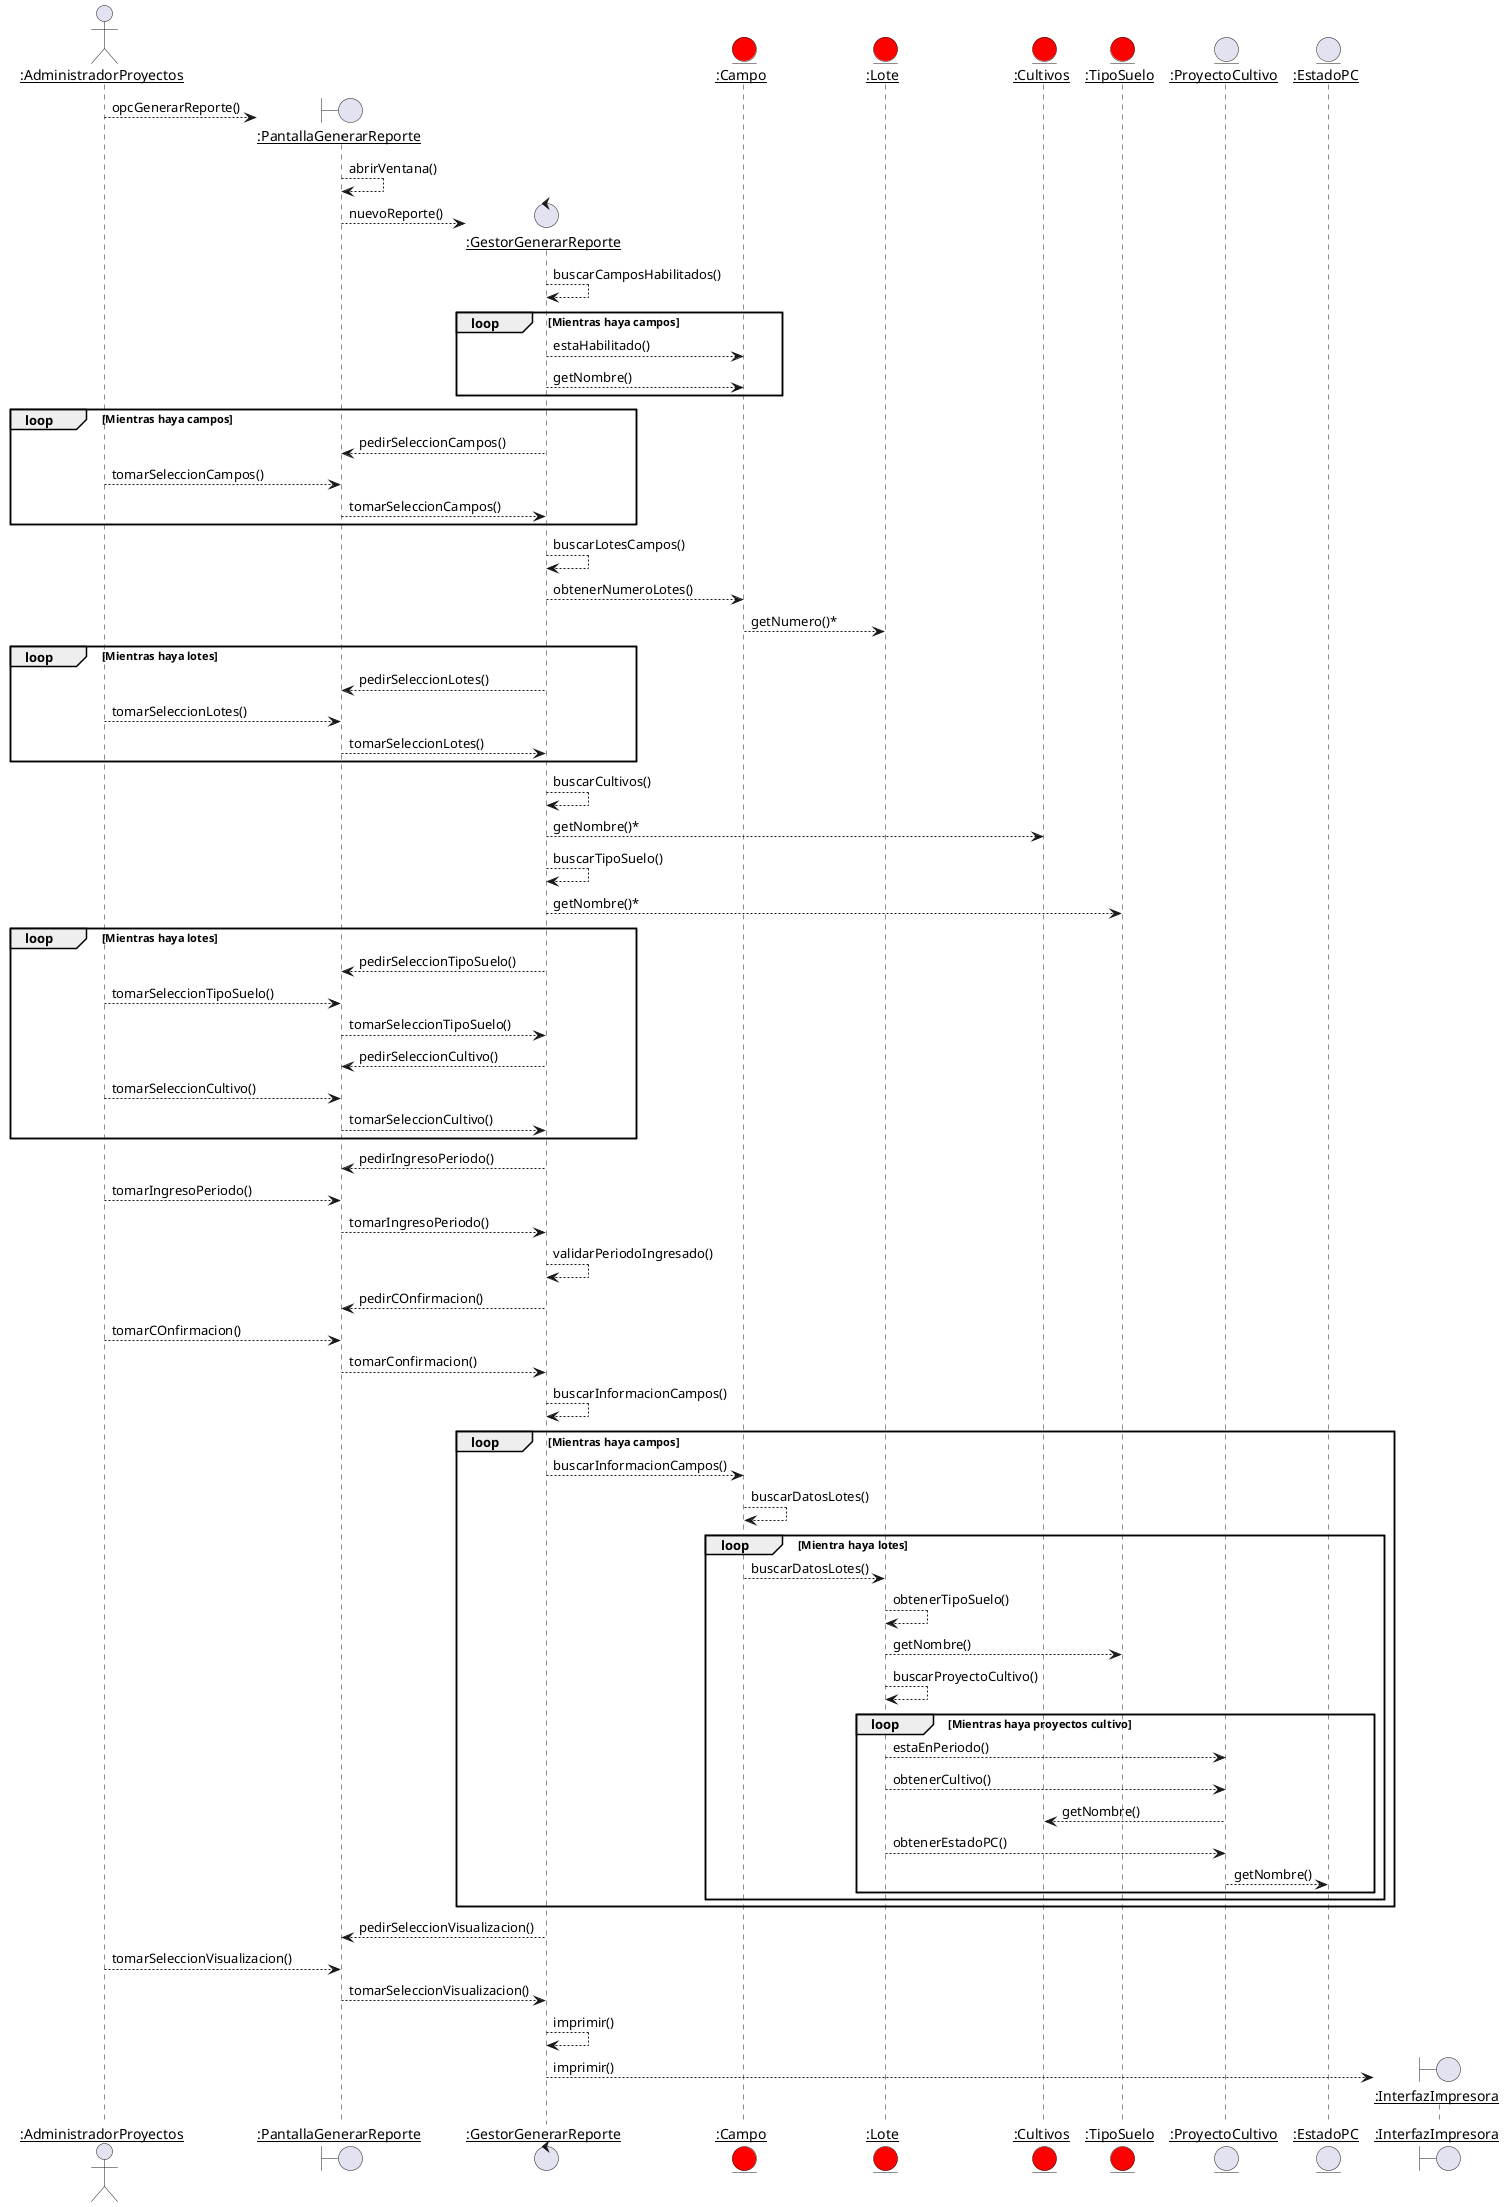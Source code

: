 @startuml secuencia 

actor "__:AdministradorProyectos__" as AP 

create boundary "__:PantallaGenerarReporte__" as PGR 

AP --> PGR : opcGenerarReporte()
PGR --> PGR : abrirVentana()

create control "__:GestorGenerarReporte__" as GGR 

PGR --> GGR : nuevoReporte()

GGR --> GGR : buscarCamposHabilitados()
entity "__:Campo__" as C #red
group loop [Mientras haya campos]
    GGR --> C : estaHabilitado()
    GGR --> C : getNombre()
end
group loop [Mientras haya campos]
    GGR --> PGR : pedirSeleccionCampos()
    AP --> PGR : tomarSeleccionCampos()
    PGR --> GGR : tomarSeleccionCampos()
end
entity "__:Lote__" as L #red
GGR --> GGR : buscarLotesCampos()
GGR --> C : obtenerNumeroLotes()
C --> L : getNumero()*
group loop [Mientras haya lotes]
    GGR --> PGR : pedirSeleccionLotes()
    AP --> PGR : tomarSeleccionLotes()
    PGR --> GGR : tomarSeleccionLotes()
end

entity "__:Cultivos__" as Cultivo #red
entity "__:TipoSuelo__" as TS #red

GGR --> GGR : buscarCultivos()

GGR --> Cultivo : getNombre()*

GGR --> GGR : buscarTipoSuelo()

GGR --> TS : getNombre()*

group loop [Mientras haya lotes]
    GGR --> PGR : pedirSeleccionTipoSuelo()
    AP --> PGR : tomarSeleccionTipoSuelo()
    PGR --> GGR : tomarSeleccionTipoSuelo()

    GGR --> PGR : pedirSeleccionCultivo()
    AP --> PGR : tomarSeleccionCultivo()
    PGR --> GGR : tomarSeleccionCultivo()
end
GGR --> PGR : pedirIngresoPeriodo()
AP --> PGR : tomarIngresoPeriodo()
PGR --> GGR : tomarIngresoPeriodo()
GGR --> GGR : validarPeriodoIngresado()

GGR --> PGR : pedirCOnfirmacion()
AP --> PGR : tomarCOnfirmacion()
PGR --> GGR : tomarConfirmacion()

GGR --> GGR : buscarInformacionCampos()
entity "__:ProyectoCultivo__" as PC
entity "__:EstadoPC__" as EPC
group loop [Mientras haya campos]
    GGR --> C : buscarInformacionCampos()
    C --> C : buscarDatosLotes()
    group loop [Mientra haya lotes]
        C --> L : buscarDatosLotes()
        L --> L : obtenerTipoSuelo()
        L --> TS : getNombre()
        L --> L : buscarProyectoCultivo()
        group loop [Mientras haya proyectos cultivo]
            L --> PC : estaEnPeriodo()
            L --> PC : obtenerCultivo()
            PC --> Cultivo : getNombre()
            L --> PC : obtenerEstadoPC()
            PC --> EPC : getNombre()
        end
    end
end

GGR --> PGR : pedirSeleccionVisualizacion()
AP --> PGR : tomarSeleccionVisualizacion()
PGR --> GGR : tomarSeleccionVisualizacion()

GGR --> GGR : imprimir()

create boundary "__:InterfazImpresora__" as II 

GGR --> II : imprimir()


@enduml